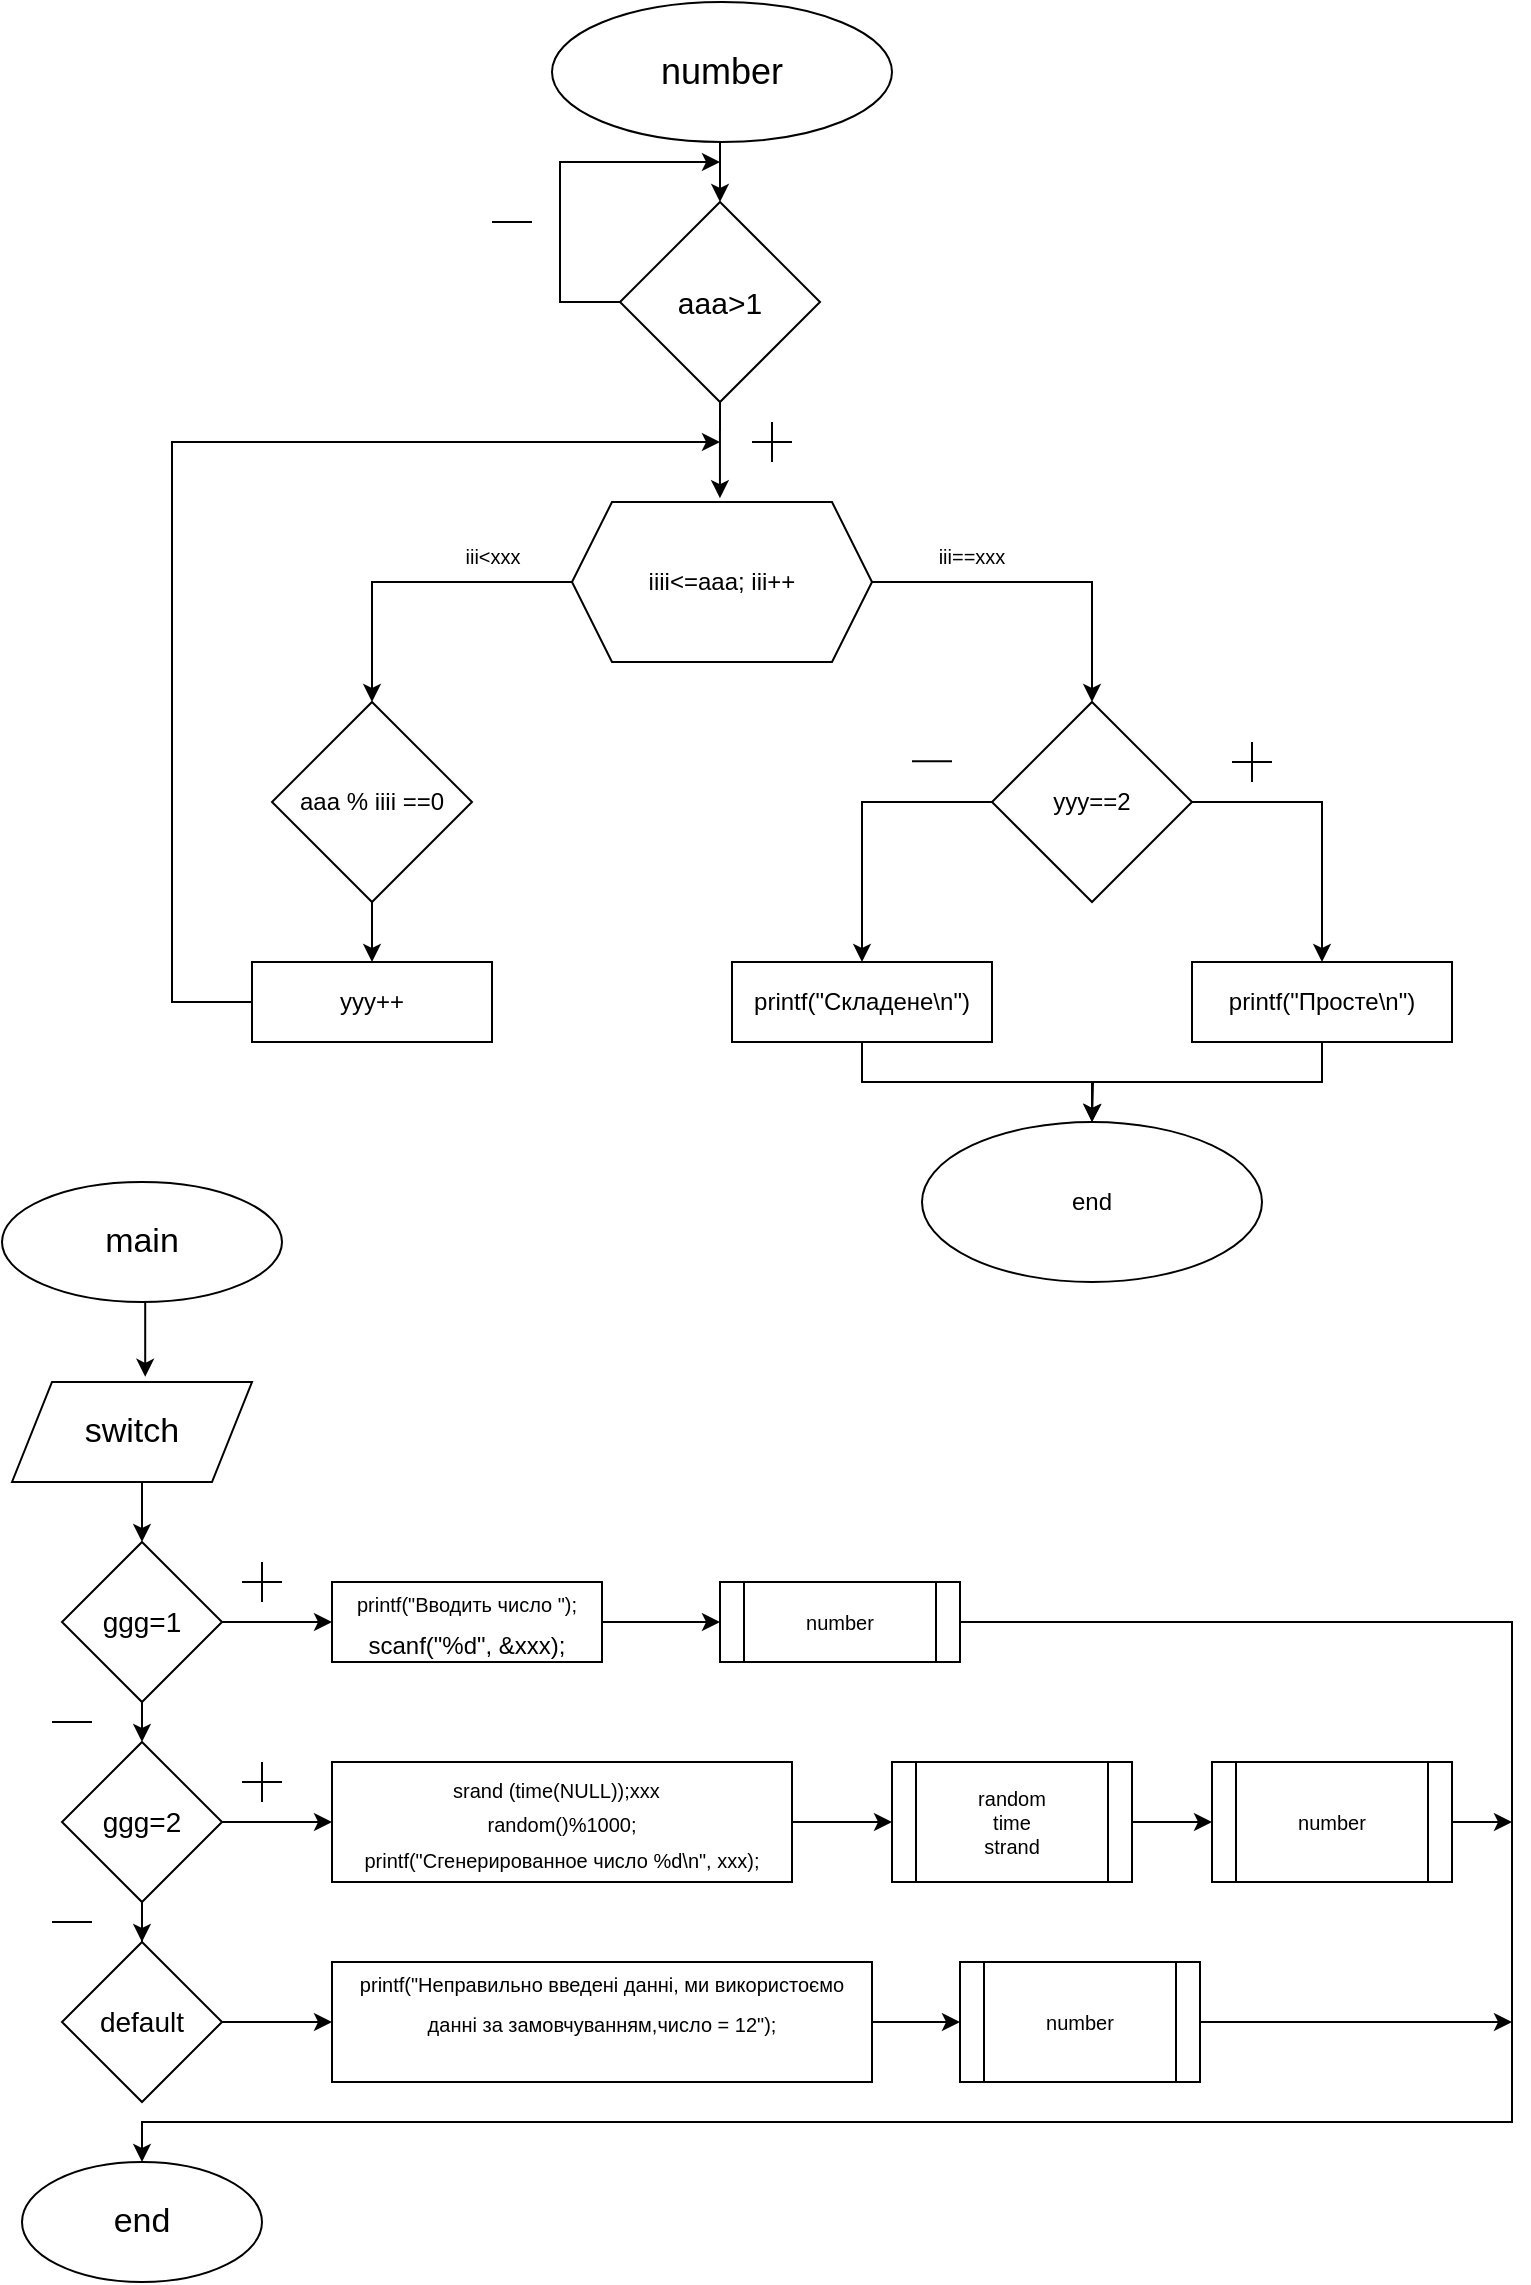 <mxfile version="20.3.0" type="device"><diagram id="UpBkujVodUzaEpdbDhVr" name="Сторінка-1"><mxGraphModel dx="1221" dy="764" grid="1" gridSize="10" guides="1" tooltips="1" connect="1" arrows="1" fold="1" page="1" pageScale="1" pageWidth="827" pageHeight="1169" math="0" shadow="0"><root><mxCell id="0"/><mxCell id="1" parent="0"/><mxCell id="v_4MYn7A-x7uqozfvZq--16" style="edgeStyle=orthogonalEdgeStyle;rounded=0;orthogonalLoop=1;jettySize=auto;html=1;" edge="1" parent="1" source="v_4MYn7A-x7uqozfvZq--4"><mxGeometry relative="1" as="geometry"><mxPoint x="414" y="100" as="targetPoint"/><Array as="points"><mxPoint x="334" y="170"/><mxPoint x="334" y="100"/></Array></mxGeometry></mxCell><mxCell id="v_4MYn7A-x7uqozfvZq--52" style="edgeStyle=orthogonalEdgeStyle;rounded=0;orthogonalLoop=1;jettySize=auto;html=1;exitX=0.5;exitY=1;exitDx=0;exitDy=0;exitPerimeter=0;entryX=0.493;entryY=-0.024;entryDx=0;entryDy=0;entryPerimeter=0;fontSize=15;" edge="1" parent="1" source="v_4MYn7A-x7uqozfvZq--4" target="v_4MYn7A-x7uqozfvZq--8"><mxGeometry relative="1" as="geometry"/></mxCell><mxCell id="v_4MYn7A-x7uqozfvZq--4" value="&lt;font style=&quot;font-size: 15px;&quot;&gt;aaa&amp;gt;1&lt;/font&gt;" style="strokeWidth=1;html=1;shape=mxgraph.flowchart.decision;whiteSpace=wrap;" vertex="1" parent="1"><mxGeometry x="364" y="120" width="100" height="100" as="geometry"/></mxCell><mxCell id="v_4MYn7A-x7uqozfvZq--7" value="" style="endArrow=classic;html=1;rounded=0;exitX=0.5;exitY=1;exitDx=0;exitDy=0;" edge="1" parent="1"><mxGeometry width="50" height="50" relative="1" as="geometry"><mxPoint x="414" y="90" as="sourcePoint"/><mxPoint x="414" y="120" as="targetPoint"/></mxGeometry></mxCell><mxCell id="v_4MYn7A-x7uqozfvZq--20" style="edgeStyle=orthogonalEdgeStyle;rounded=0;orthogonalLoop=1;jettySize=auto;html=1;exitX=0;exitY=0.5;exitDx=0;exitDy=0;" edge="1" parent="1" source="v_4MYn7A-x7uqozfvZq--8" target="v_4MYn7A-x7uqozfvZq--18"><mxGeometry relative="1" as="geometry"/></mxCell><mxCell id="v_4MYn7A-x7uqozfvZq--21" style="edgeStyle=orthogonalEdgeStyle;rounded=0;orthogonalLoop=1;jettySize=auto;html=1;entryX=0.5;entryY=0;entryDx=0;entryDy=0;entryPerimeter=0;" edge="1" parent="1" source="v_4MYn7A-x7uqozfvZq--8" target="v_4MYn7A-x7uqozfvZq--19"><mxGeometry relative="1" as="geometry"/></mxCell><mxCell id="v_4MYn7A-x7uqozfvZq--8" value="iiii&amp;lt;=aaa; iii++" style="shape=hexagon;perimeter=hexagonPerimeter2;whiteSpace=wrap;html=1;fixedSize=1;" vertex="1" parent="1"><mxGeometry x="340" y="270" width="150" height="80" as="geometry"/></mxCell><mxCell id="v_4MYn7A-x7uqozfvZq--11" value="&lt;font style=&quot;font-size: 18px;&quot;&gt;number&lt;/font&gt;" style="ellipse;whiteSpace=wrap;html=1;" vertex="1" parent="1"><mxGeometry x="330" y="20" width="170" height="70" as="geometry"/></mxCell><mxCell id="v_4MYn7A-x7uqozfvZq--28" style="edgeStyle=orthogonalEdgeStyle;rounded=0;orthogonalLoop=1;jettySize=auto;html=1;entryX=0.5;entryY=0;entryDx=0;entryDy=0;" edge="1" parent="1" source="v_4MYn7A-x7uqozfvZq--18" target="v_4MYn7A-x7uqozfvZq--27"><mxGeometry relative="1" as="geometry"/></mxCell><mxCell id="v_4MYn7A-x7uqozfvZq--18" value="aaa % iiii ==0" style="strokeWidth=1;html=1;shape=mxgraph.flowchart.decision;whiteSpace=wrap;" vertex="1" parent="1"><mxGeometry x="190" y="370" width="100" height="100" as="geometry"/></mxCell><mxCell id="v_4MYn7A-x7uqozfvZq--29" style="edgeStyle=orthogonalEdgeStyle;rounded=0;orthogonalLoop=1;jettySize=auto;html=1;entryX=0.5;entryY=0;entryDx=0;entryDy=0;" edge="1" parent="1" source="v_4MYn7A-x7uqozfvZq--19" target="v_4MYn7A-x7uqozfvZq--23"><mxGeometry relative="1" as="geometry"><Array as="points"><mxPoint x="485" y="420"/></Array></mxGeometry></mxCell><mxCell id="v_4MYn7A-x7uqozfvZq--32" style="edgeStyle=orthogonalEdgeStyle;rounded=0;orthogonalLoop=1;jettySize=auto;html=1;entryX=0.5;entryY=0;entryDx=0;entryDy=0;" edge="1" parent="1" source="v_4MYn7A-x7uqozfvZq--19" target="v_4MYn7A-x7uqozfvZq--24"><mxGeometry relative="1" as="geometry"><Array as="points"><mxPoint x="715" y="420"/></Array></mxGeometry></mxCell><mxCell id="v_4MYn7A-x7uqozfvZq--19" value="yyy==2" style="strokeWidth=1;html=1;shape=mxgraph.flowchart.decision;whiteSpace=wrap;" vertex="1" parent="1"><mxGeometry x="550" y="370" width="100" height="100" as="geometry"/></mxCell><mxCell id="v_4MYn7A-x7uqozfvZq--33" style="edgeStyle=orthogonalEdgeStyle;rounded=0;orthogonalLoop=1;jettySize=auto;html=1;exitX=0.5;exitY=1;exitDx=0;exitDy=0;" edge="1" parent="1" source="v_4MYn7A-x7uqozfvZq--23"><mxGeometry relative="1" as="geometry"><mxPoint x="600" y="580" as="targetPoint"/></mxGeometry></mxCell><mxCell id="v_4MYn7A-x7uqozfvZq--23" value="printf(&quot;Складене\n&quot;)" style="rounded=0;whiteSpace=wrap;html=1;" vertex="1" parent="1"><mxGeometry x="420" y="500" width="130" height="40" as="geometry"/></mxCell><mxCell id="v_4MYn7A-x7uqozfvZq--34" style="edgeStyle=orthogonalEdgeStyle;rounded=0;orthogonalLoop=1;jettySize=auto;html=1;entryX=0.5;entryY=0;entryDx=0;entryDy=0;" edge="1" parent="1" source="v_4MYn7A-x7uqozfvZq--24" target="v_4MYn7A-x7uqozfvZq--26"><mxGeometry relative="1" as="geometry"/></mxCell><mxCell id="v_4MYn7A-x7uqozfvZq--24" value="printf(&quot;Просте\n&quot;)" style="rounded=0;whiteSpace=wrap;html=1;" vertex="1" parent="1"><mxGeometry x="650" y="500" width="130" height="40" as="geometry"/></mxCell><mxCell id="v_4MYn7A-x7uqozfvZq--26" value="end" style="ellipse;whiteSpace=wrap;html=1;strokeWidth=1;" vertex="1" parent="1"><mxGeometry x="515" y="580" width="170" height="80" as="geometry"/></mxCell><mxCell id="v_4MYn7A-x7uqozfvZq--35" style="edgeStyle=orthogonalEdgeStyle;rounded=0;orthogonalLoop=1;jettySize=auto;html=1;" edge="1" parent="1" source="v_4MYn7A-x7uqozfvZq--27"><mxGeometry relative="1" as="geometry"><mxPoint x="414" y="240" as="targetPoint"/><Array as="points"><mxPoint x="140" y="520"/><mxPoint x="140" y="240"/><mxPoint x="364" y="240"/></Array></mxGeometry></mxCell><mxCell id="v_4MYn7A-x7uqozfvZq--27" value="yyy++" style="rounded=0;whiteSpace=wrap;html=1;strokeWidth=1;" vertex="1" parent="1"><mxGeometry x="180" y="500" width="120" height="40" as="geometry"/></mxCell><mxCell id="v_4MYn7A-x7uqozfvZq--39" value="" style="endArrow=none;html=1;rounded=0;fontSize=15;" edge="1" parent="1"><mxGeometry width="50" height="50" relative="1" as="geometry"><mxPoint x="300" y="130" as="sourcePoint"/><mxPoint x="320" y="130" as="targetPoint"/></mxGeometry></mxCell><mxCell id="v_4MYn7A-x7uqozfvZq--46" value="" style="group" vertex="1" connectable="0" parent="1"><mxGeometry x="430" y="230" width="20" height="20" as="geometry"/></mxCell><mxCell id="v_4MYn7A-x7uqozfvZq--42" value="" style="endArrow=none;html=1;rounded=0;fontSize=15;" edge="1" parent="v_4MYn7A-x7uqozfvZq--46"><mxGeometry width="50" height="50" relative="1" as="geometry"><mxPoint y="10" as="sourcePoint"/><mxPoint x="20" y="10" as="targetPoint"/></mxGeometry></mxCell><mxCell id="v_4MYn7A-x7uqozfvZq--43" value="" style="endArrow=none;html=1;rounded=0;fontSize=15;" edge="1" parent="v_4MYn7A-x7uqozfvZq--46"><mxGeometry width="50" height="50" relative="1" as="geometry"><mxPoint x="10" y="20" as="sourcePoint"/><mxPoint x="10" as="targetPoint"/></mxGeometry></mxCell><mxCell id="v_4MYn7A-x7uqozfvZq--47" value="" style="group" vertex="1" connectable="0" parent="1"><mxGeometry x="670" y="390" width="20" height="20" as="geometry"/></mxCell><mxCell id="v_4MYn7A-x7uqozfvZq--48" value="" style="endArrow=none;html=1;rounded=0;fontSize=15;" edge="1" parent="v_4MYn7A-x7uqozfvZq--47"><mxGeometry width="50" height="50" relative="1" as="geometry"><mxPoint y="10" as="sourcePoint"/><mxPoint x="20" y="10" as="targetPoint"/></mxGeometry></mxCell><mxCell id="v_4MYn7A-x7uqozfvZq--49" value="" style="endArrow=none;html=1;rounded=0;fontSize=15;" edge="1" parent="v_4MYn7A-x7uqozfvZq--47"><mxGeometry width="50" height="50" relative="1" as="geometry"><mxPoint x="10" y="20" as="sourcePoint"/><mxPoint x="10" as="targetPoint"/></mxGeometry></mxCell><mxCell id="v_4MYn7A-x7uqozfvZq--50" value="" style="endArrow=none;html=1;rounded=0;fontSize=15;" edge="1" parent="1"><mxGeometry width="50" height="50" relative="1" as="geometry"><mxPoint x="510" y="399.6" as="sourcePoint"/><mxPoint x="530" y="399.6" as="targetPoint"/></mxGeometry></mxCell><mxCell id="v_4MYn7A-x7uqozfvZq--53" value="&lt;font size=&quot;1&quot;&gt;iii&amp;lt;xxx&lt;/font&gt;" style="text;html=1;align=center;verticalAlign=middle;resizable=0;points=[];autosize=1;strokeColor=none;fillColor=none;fontSize=15;" vertex="1" parent="1"><mxGeometry x="275" y="280" width="50" height="30" as="geometry"/></mxCell><mxCell id="v_4MYn7A-x7uqozfvZq--56" value="&lt;font size=&quot;1&quot;&gt;iii==xxx&lt;/font&gt;" style="text;html=1;strokeColor=none;fillColor=none;align=center;verticalAlign=middle;whiteSpace=wrap;rounded=0;strokeWidth=1;fontSize=18;" vertex="1" parent="1"><mxGeometry x="510" y="280" width="60" height="30" as="geometry"/></mxCell><mxCell id="v_4MYn7A-x7uqozfvZq--68" style="edgeStyle=orthogonalEdgeStyle;rounded=0;orthogonalLoop=1;jettySize=auto;html=1;exitX=0.5;exitY=1;exitDx=0;exitDy=0;entryX=0.555;entryY=-0.052;entryDx=0;entryDy=0;entryPerimeter=0;fontSize=17;" edge="1" parent="1" source="v_4MYn7A-x7uqozfvZq--57" target="v_4MYn7A-x7uqozfvZq--58"><mxGeometry relative="1" as="geometry"/></mxCell><mxCell id="v_4MYn7A-x7uqozfvZq--57" value="main" style="ellipse;whiteSpace=wrap;html=1;strokeWidth=1;fontSize=17;" vertex="1" parent="1"><mxGeometry x="55" y="610" width="140" height="60" as="geometry"/></mxCell><mxCell id="v_4MYn7A-x7uqozfvZq--65" style="edgeStyle=orthogonalEdgeStyle;rounded=0;orthogonalLoop=1;jettySize=auto;html=1;exitX=0.5;exitY=1;exitDx=0;exitDy=0;entryX=0.5;entryY=0;entryDx=0;entryDy=0;fontSize=17;" edge="1" parent="1" source="v_4MYn7A-x7uqozfvZq--58" target="v_4MYn7A-x7uqozfvZq--62"><mxGeometry relative="1" as="geometry"/></mxCell><mxCell id="v_4MYn7A-x7uqozfvZq--58" value="switch" style="shape=parallelogram;perimeter=parallelogramPerimeter;whiteSpace=wrap;html=1;fixedSize=1;strokeWidth=1;fontSize=17;" vertex="1" parent="1"><mxGeometry x="60" y="710" width="120" height="50" as="geometry"/></mxCell><mxCell id="v_4MYn7A-x7uqozfvZq--66" style="edgeStyle=orthogonalEdgeStyle;rounded=0;orthogonalLoop=1;jettySize=auto;html=1;exitX=0.5;exitY=1;exitDx=0;exitDy=0;entryX=0.5;entryY=0;entryDx=0;entryDy=0;fontSize=17;" edge="1" parent="1" source="v_4MYn7A-x7uqozfvZq--62" target="v_4MYn7A-x7uqozfvZq--63"><mxGeometry relative="1" as="geometry"/></mxCell><mxCell id="v_4MYn7A-x7uqozfvZq--74" style="edgeStyle=orthogonalEdgeStyle;rounded=0;orthogonalLoop=1;jettySize=auto;html=1;exitX=1;exitY=0.5;exitDx=0;exitDy=0;entryX=0;entryY=0.5;entryDx=0;entryDy=0;fontSize=10;" edge="1" parent="1" source="v_4MYn7A-x7uqozfvZq--62" target="v_4MYn7A-x7uqozfvZq--70"><mxGeometry relative="1" as="geometry"/></mxCell><mxCell id="v_4MYn7A-x7uqozfvZq--62" value="&lt;font style=&quot;font-size: 14px;&quot;&gt;ggg=1&lt;/font&gt;" style="rhombus;whiteSpace=wrap;html=1;strokeWidth=1;fontSize=17;" vertex="1" parent="1"><mxGeometry x="85" y="790" width="80" height="80" as="geometry"/></mxCell><mxCell id="v_4MYn7A-x7uqozfvZq--67" style="edgeStyle=orthogonalEdgeStyle;rounded=0;orthogonalLoop=1;jettySize=auto;html=1;exitX=0.5;exitY=1;exitDx=0;exitDy=0;fontSize=17;" edge="1" parent="1" source="v_4MYn7A-x7uqozfvZq--63" target="v_4MYn7A-x7uqozfvZq--64"><mxGeometry relative="1" as="geometry"/></mxCell><mxCell id="v_4MYn7A-x7uqozfvZq--73" style="edgeStyle=orthogonalEdgeStyle;rounded=0;orthogonalLoop=1;jettySize=auto;html=1;exitX=1;exitY=0.5;exitDx=0;exitDy=0;entryX=0;entryY=0.5;entryDx=0;entryDy=0;fontSize=10;" edge="1" parent="1" source="v_4MYn7A-x7uqozfvZq--63" target="v_4MYn7A-x7uqozfvZq--71"><mxGeometry relative="1" as="geometry"/></mxCell><mxCell id="v_4MYn7A-x7uqozfvZq--63" value="&lt;font style=&quot;font-size: 14px;&quot;&gt;ggg=2&lt;/font&gt;" style="rhombus;whiteSpace=wrap;html=1;strokeWidth=1;fontSize=17;" vertex="1" parent="1"><mxGeometry x="85" y="890" width="80" height="80" as="geometry"/></mxCell><mxCell id="v_4MYn7A-x7uqozfvZq--75" style="edgeStyle=orthogonalEdgeStyle;rounded=0;orthogonalLoop=1;jettySize=auto;html=1;fontSize=10;" edge="1" parent="1" source="v_4MYn7A-x7uqozfvZq--64" target="v_4MYn7A-x7uqozfvZq--72"><mxGeometry relative="1" as="geometry"/></mxCell><mxCell id="v_4MYn7A-x7uqozfvZq--64" value="&lt;font style=&quot;font-size: 14px;&quot;&gt;default&lt;/font&gt;" style="rhombus;whiteSpace=wrap;html=1;strokeWidth=1;fontSize=17;" vertex="1" parent="1"><mxGeometry x="85" y="990" width="80" height="80" as="geometry"/></mxCell><mxCell id="v_4MYn7A-x7uqozfvZq--69" value="end" style="ellipse;whiteSpace=wrap;html=1;strokeWidth=1;fontSize=17;" vertex="1" parent="1"><mxGeometry x="65" y="1100" width="120" height="60" as="geometry"/></mxCell><mxCell id="v_4MYn7A-x7uqozfvZq--80" style="edgeStyle=orthogonalEdgeStyle;rounded=0;orthogonalLoop=1;jettySize=auto;html=1;entryX=0;entryY=0.5;entryDx=0;entryDy=0;fontSize=10;" edge="1" parent="1" source="v_4MYn7A-x7uqozfvZq--70" target="v_4MYn7A-x7uqozfvZq--77"><mxGeometry relative="1" as="geometry"/></mxCell><mxCell id="v_4MYn7A-x7uqozfvZq--70" value="&lt;div style=&quot;&quot;&gt;&lt;font style=&quot;font-size: 10px;&quot;&gt;printf(&quot;Вводить число &quot;);&lt;/font&gt;&lt;/div&gt;&lt;div style=&quot;&quot;&gt;&lt;font style=&quot;font-size: 12px;&quot;&gt;scanf(&quot;%d&quot;, &amp;amp;xxx);&lt;/font&gt;&lt;br&gt;&lt;/div&gt;" style="rounded=0;whiteSpace=wrap;html=1;strokeWidth=1;fontSize=17;" vertex="1" parent="1"><mxGeometry x="220" y="810" width="135" height="40" as="geometry"/></mxCell><mxCell id="v_4MYn7A-x7uqozfvZq--81" style="edgeStyle=orthogonalEdgeStyle;rounded=0;orthogonalLoop=1;jettySize=auto;html=1;entryX=0;entryY=0.5;entryDx=0;entryDy=0;fontSize=10;" edge="1" parent="1" source="v_4MYn7A-x7uqozfvZq--71" target="v_4MYn7A-x7uqozfvZq--78"><mxGeometry relative="1" as="geometry"/></mxCell><mxCell id="v_4MYn7A-x7uqozfvZq--71" value="&lt;div style=&quot;font-size: 14px;&quot;&gt;&lt;span style=&quot;font-size: 16px;&quot;&gt;&amp;nbsp;&lt;/span&gt;&lt;/div&gt;&lt;div style=&quot;font-size: 14px;&quot;&gt;&lt;font style=&quot;background-color: initial; font-size: 10px;&quot;&gt;&lt;br&gt;&lt;/font&gt;&lt;/div&gt;&lt;div style=&quot;font-size: 14px;&quot;&gt;&lt;font style=&quot;background-color: initial; font-size: 10px;&quot;&gt;&lt;br&gt;&lt;/font&gt;&lt;/div&gt;&lt;div style=&quot;font-size: 14px;&quot;&gt;&lt;font style=&quot;background-color: initial; font-size: 10px;&quot;&gt;srand (time(NULL));&lt;/font&gt;&lt;span style=&quot;background-color: initial; font-size: 10px;&quot;&gt;xxx&amp;nbsp;&amp;nbsp;&lt;/span&gt;&lt;/div&gt;&lt;div style=&quot;font-size: 14px;&quot;&gt;&lt;span style=&quot;background-color: initial; font-size: 10px;&quot;&gt;random()%1000;&lt;/span&gt;&lt;br&gt;&lt;/div&gt;&lt;div style=&quot;&quot;&gt;&lt;span style=&quot;background-color: initial;&quot;&gt;&lt;span style=&quot;font-size: 10px;&quot;&gt;printf(&quot;Сгенерированное число %d\n&quot;, xxx);&lt;/span&gt;&lt;br&gt;&lt;/span&gt;&lt;/div&gt;&lt;div style=&quot;font-size: 14px;&quot;&gt;&lt;span style=&quot;background-color: initial; font-size: 10px;&quot;&gt;&lt;br&gt;&lt;/span&gt;&lt;/div&gt;&lt;div style=&quot;font-size: 14px;&quot;&gt;&lt;font style=&quot;font-size: 14px;&quot;&gt;&amp;nbsp; &amp;nbsp; &amp;nbsp; &amp;nbsp; &amp;nbsp; &amp;nbsp;&amp;nbsp;&lt;/font&gt;&lt;/div&gt;&lt;div style=&quot;font-size: 14px;&quot;&gt;&lt;font style=&quot;font-size: 14px;&quot;&gt;&lt;br&gt;&lt;/font&gt;&lt;/div&gt;" style="rounded=0;whiteSpace=wrap;html=1;strokeWidth=1;fontSize=17;" vertex="1" parent="1"><mxGeometry x="220" y="900" width="230" height="60" as="geometry"/></mxCell><mxCell id="v_4MYn7A-x7uqozfvZq--82" style="edgeStyle=orthogonalEdgeStyle;rounded=0;orthogonalLoop=1;jettySize=auto;html=1;fontSize=10;" edge="1" parent="1" source="v_4MYn7A-x7uqozfvZq--72" target="v_4MYn7A-x7uqozfvZq--79"><mxGeometry relative="1" as="geometry"/></mxCell><mxCell id="v_4MYn7A-x7uqozfvZq--72" value="&lt;font style=&quot;font-size: 10px;&quot;&gt;printf(&quot;Неправильно введені данні, ми використоємо данні за замовчуванням,число = 12&quot;);&lt;br&gt;&lt;br&gt;&lt;/font&gt;" style="rounded=0;whiteSpace=wrap;html=1;strokeWidth=1;fontSize=17;" vertex="1" parent="1"><mxGeometry x="220" y="1000" width="270" height="60" as="geometry"/></mxCell><mxCell id="v_4MYn7A-x7uqozfvZq--85" style="edgeStyle=orthogonalEdgeStyle;rounded=0;orthogonalLoop=1;jettySize=auto;html=1;entryX=0.5;entryY=0;entryDx=0;entryDy=0;fontSize=10;" edge="1" parent="1" source="v_4MYn7A-x7uqozfvZq--77" target="v_4MYn7A-x7uqozfvZq--69"><mxGeometry relative="1" as="geometry"><Array as="points"><mxPoint x="810" y="830"/><mxPoint x="810" y="1080"/><mxPoint x="125" y="1080"/></Array></mxGeometry></mxCell><mxCell id="v_4MYn7A-x7uqozfvZq--77" value="number" style="shape=process;whiteSpace=wrap;html=1;backgroundOutline=1;strokeWidth=1;fontSize=10;" vertex="1" parent="1"><mxGeometry x="414" y="810" width="120" height="40" as="geometry"/></mxCell><mxCell id="v_4MYn7A-x7uqozfvZq--84" style="edgeStyle=orthogonalEdgeStyle;rounded=0;orthogonalLoop=1;jettySize=auto;html=1;entryX=0;entryY=0.5;entryDx=0;entryDy=0;fontSize=10;" edge="1" parent="1" source="v_4MYn7A-x7uqozfvZq--78" target="v_4MYn7A-x7uqozfvZq--83"><mxGeometry relative="1" as="geometry"/></mxCell><mxCell id="v_4MYn7A-x7uqozfvZq--78" value="random&lt;br&gt;time&lt;br&gt;strand" style="shape=process;whiteSpace=wrap;html=1;backgroundOutline=1;strokeWidth=1;fontSize=10;" vertex="1" parent="1"><mxGeometry x="500" y="900" width="120" height="60" as="geometry"/></mxCell><mxCell id="v_4MYn7A-x7uqozfvZq--87" style="edgeStyle=orthogonalEdgeStyle;rounded=0;orthogonalLoop=1;jettySize=auto;html=1;fontSize=10;" edge="1" parent="1" source="v_4MYn7A-x7uqozfvZq--79"><mxGeometry relative="1" as="geometry"><mxPoint x="810" y="1030" as="targetPoint"/></mxGeometry></mxCell><mxCell id="v_4MYn7A-x7uqozfvZq--79" value="number" style="shape=process;whiteSpace=wrap;html=1;backgroundOutline=1;strokeWidth=1;fontSize=10;" vertex="1" parent="1"><mxGeometry x="534" y="1000" width="120" height="60" as="geometry"/></mxCell><mxCell id="v_4MYn7A-x7uqozfvZq--86" style="edgeStyle=orthogonalEdgeStyle;rounded=0;orthogonalLoop=1;jettySize=auto;html=1;fontSize=10;" edge="1" parent="1" source="v_4MYn7A-x7uqozfvZq--83"><mxGeometry relative="1" as="geometry"><mxPoint x="810" y="930" as="targetPoint"/></mxGeometry></mxCell><mxCell id="v_4MYn7A-x7uqozfvZq--83" value="number" style="shape=process;whiteSpace=wrap;html=1;backgroundOutline=1;strokeWidth=1;fontSize=10;" vertex="1" parent="1"><mxGeometry x="660" y="900" width="120" height="60" as="geometry"/></mxCell><mxCell id="v_4MYn7A-x7uqozfvZq--88" value="" style="group" vertex="1" connectable="0" parent="1"><mxGeometry x="175" y="800" width="20" height="20" as="geometry"/></mxCell><mxCell id="v_4MYn7A-x7uqozfvZq--89" value="" style="endArrow=none;html=1;rounded=0;fontSize=15;" edge="1" parent="v_4MYn7A-x7uqozfvZq--88"><mxGeometry width="50" height="50" relative="1" as="geometry"><mxPoint y="10" as="sourcePoint"/><mxPoint x="20" y="10" as="targetPoint"/></mxGeometry></mxCell><mxCell id="v_4MYn7A-x7uqozfvZq--90" value="" style="endArrow=none;html=1;rounded=0;fontSize=15;" edge="1" parent="v_4MYn7A-x7uqozfvZq--88"><mxGeometry width="50" height="50" relative="1" as="geometry"><mxPoint x="10" y="20" as="sourcePoint"/><mxPoint x="10" as="targetPoint"/></mxGeometry></mxCell><mxCell id="v_4MYn7A-x7uqozfvZq--91" value="" style="group" vertex="1" connectable="0" parent="1"><mxGeometry x="175" y="900" width="20" height="20" as="geometry"/></mxCell><mxCell id="v_4MYn7A-x7uqozfvZq--92" value="" style="endArrow=none;html=1;rounded=0;fontSize=15;" edge="1" parent="v_4MYn7A-x7uqozfvZq--91"><mxGeometry width="50" height="50" relative="1" as="geometry"><mxPoint y="10" as="sourcePoint"/><mxPoint x="20" y="10" as="targetPoint"/></mxGeometry></mxCell><mxCell id="v_4MYn7A-x7uqozfvZq--93" value="" style="endArrow=none;html=1;rounded=0;fontSize=15;" edge="1" parent="v_4MYn7A-x7uqozfvZq--91"><mxGeometry width="50" height="50" relative="1" as="geometry"><mxPoint x="10" y="20" as="sourcePoint"/><mxPoint x="10" as="targetPoint"/></mxGeometry></mxCell><mxCell id="v_4MYn7A-x7uqozfvZq--94" value="" style="endArrow=none;html=1;rounded=0;fontSize=15;" edge="1" parent="1"><mxGeometry width="50" height="50" relative="1" as="geometry"><mxPoint x="80" y="880" as="sourcePoint"/><mxPoint x="100" y="880" as="targetPoint"/></mxGeometry></mxCell><mxCell id="v_4MYn7A-x7uqozfvZq--95" value="" style="endArrow=none;html=1;rounded=0;fontSize=15;" edge="1" parent="1"><mxGeometry width="50" height="50" relative="1" as="geometry"><mxPoint x="80" y="980" as="sourcePoint"/><mxPoint x="100" y="980" as="targetPoint"/></mxGeometry></mxCell></root></mxGraphModel></diagram></mxfile>